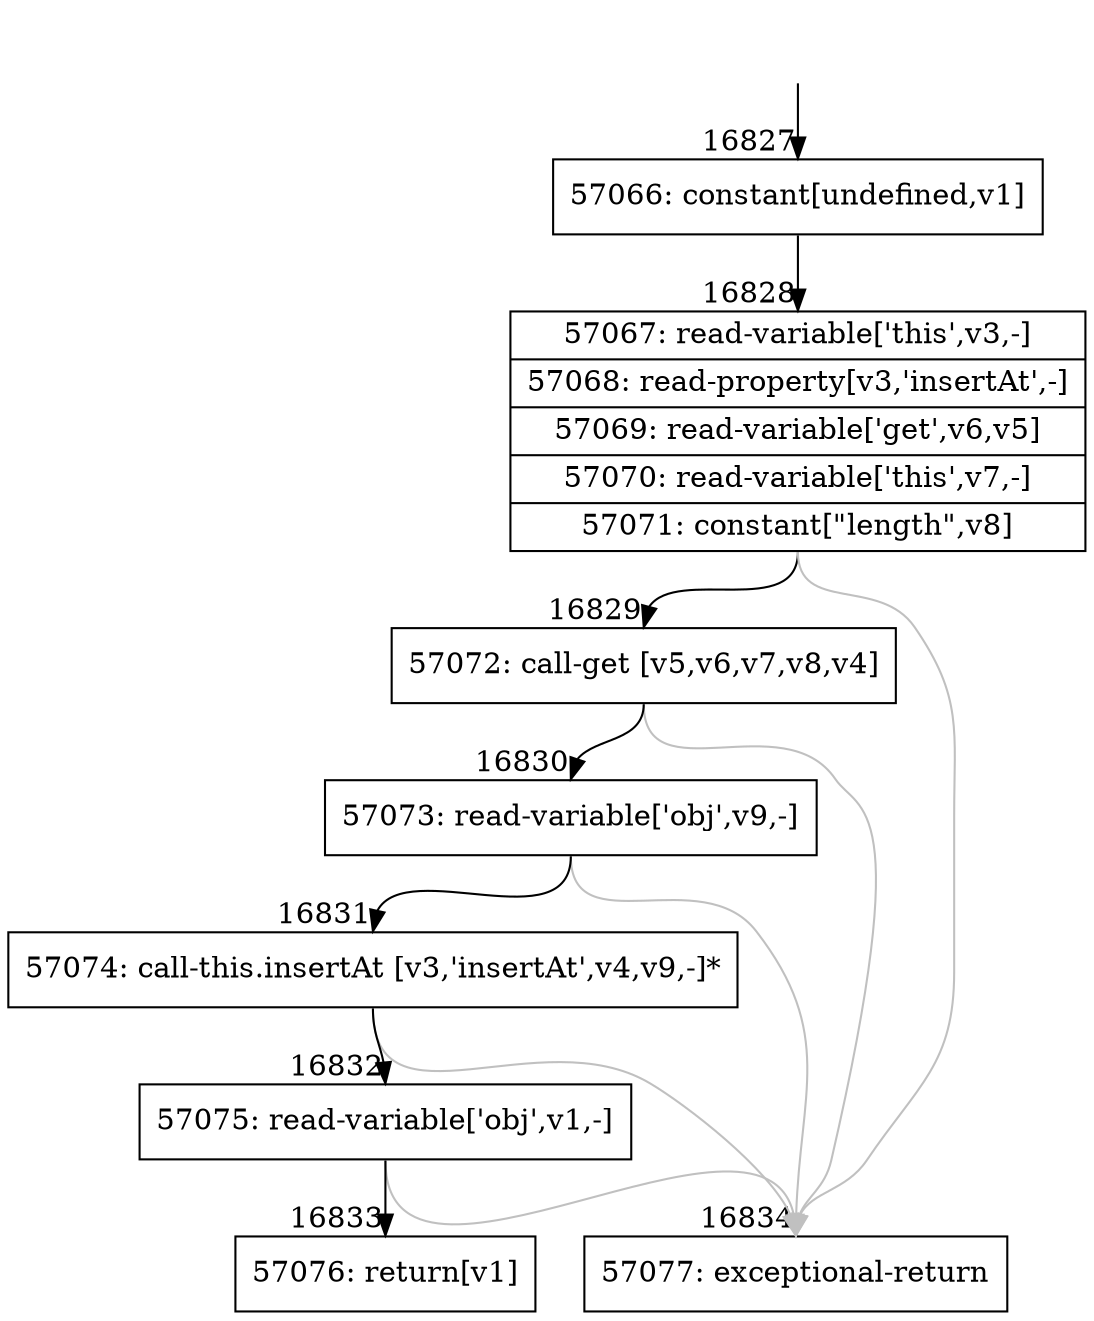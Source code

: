 digraph {
rankdir="TD"
BB_entry1439[shape=none,label=""];
BB_entry1439 -> BB16827 [tailport=s, headport=n, headlabel="    16827"]
BB16827 [shape=record label="{57066: constant[undefined,v1]}" ] 
BB16827 -> BB16828 [tailport=s, headport=n, headlabel="      16828"]
BB16828 [shape=record label="{57067: read-variable['this',v3,-]|57068: read-property[v3,'insertAt',-]|57069: read-variable['get',v6,v5]|57070: read-variable['this',v7,-]|57071: constant[\"length\",v8]}" ] 
BB16828 -> BB16829 [tailport=s, headport=n, headlabel="      16829"]
BB16828 -> BB16834 [tailport=s, headport=n, color=gray, headlabel="      16834"]
BB16829 [shape=record label="{57072: call-get [v5,v6,v7,v8,v4]}" ] 
BB16829 -> BB16830 [tailport=s, headport=n, headlabel="      16830"]
BB16829 -> BB16834 [tailport=s, headport=n, color=gray]
BB16830 [shape=record label="{57073: read-variable['obj',v9,-]}" ] 
BB16830 -> BB16831 [tailport=s, headport=n, headlabel="      16831"]
BB16830 -> BB16834 [tailport=s, headport=n, color=gray]
BB16831 [shape=record label="{57074: call-this.insertAt [v3,'insertAt',v4,v9,-]*}" ] 
BB16831 -> BB16832 [tailport=s, headport=n, headlabel="      16832"]
BB16831 -> BB16834 [tailport=s, headport=n, color=gray]
BB16832 [shape=record label="{57075: read-variable['obj',v1,-]}" ] 
BB16832 -> BB16833 [tailport=s, headport=n, headlabel="      16833"]
BB16832 -> BB16834 [tailport=s, headport=n, color=gray]
BB16833 [shape=record label="{57076: return[v1]}" ] 
BB16834 [shape=record label="{57077: exceptional-return}" ] 
//#$~ 31650
}
